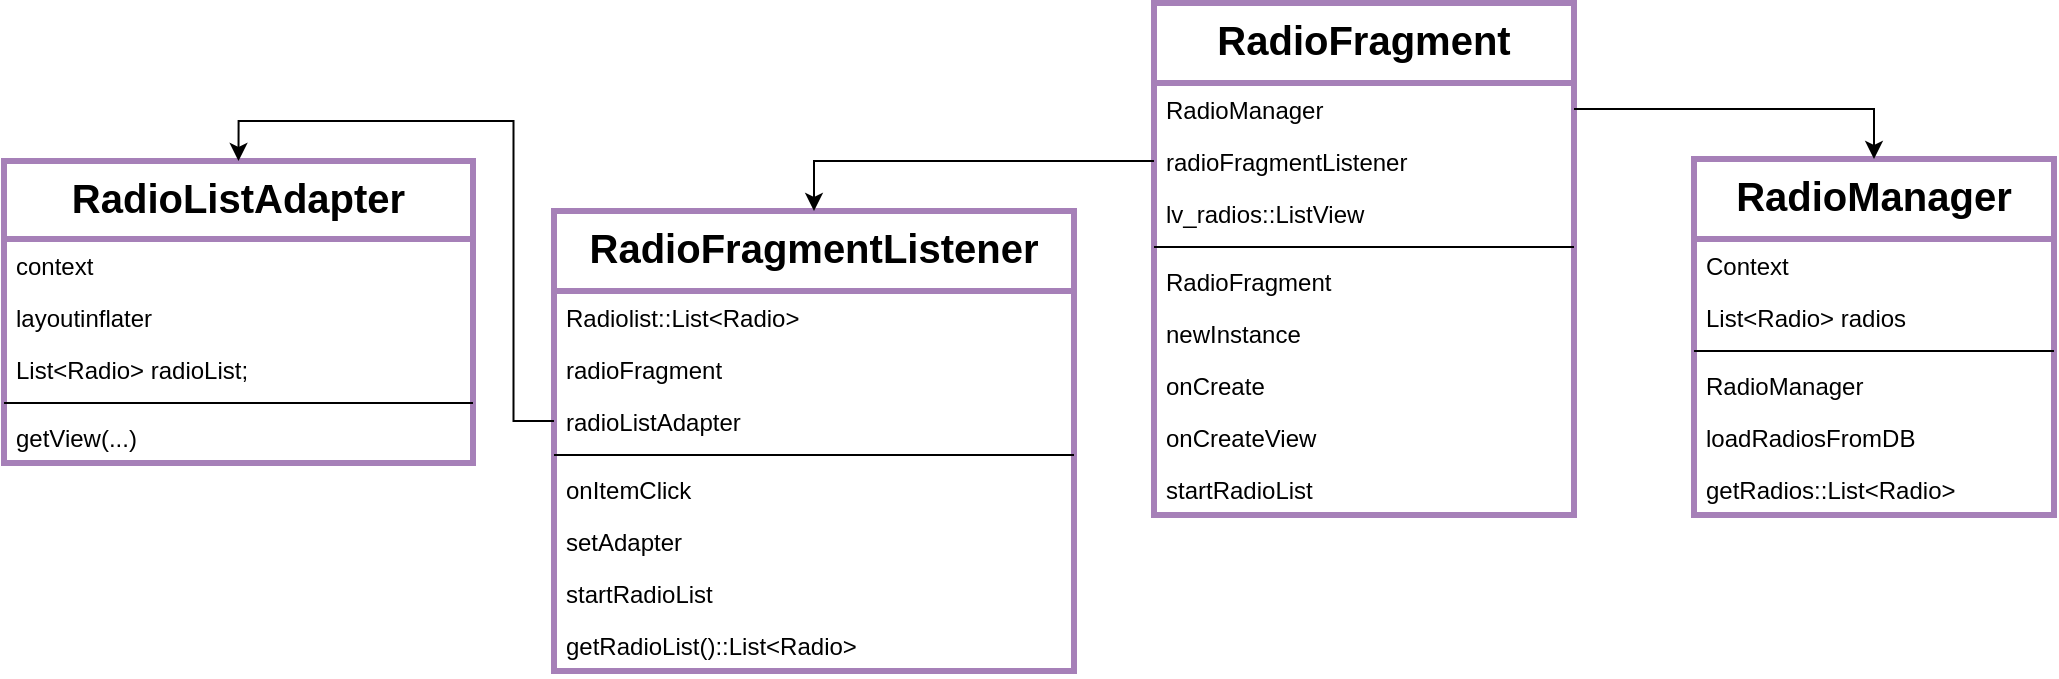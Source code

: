 <mxfile version="14.1.9" type="github">
  <diagram id="C5RBs43oDa-KdzZeNtuy" name="Page-1">
    <mxGraphModel dx="3555" dy="1838" grid="1" gridSize="10" guides="1" tooltips="1" connect="1" arrows="1" fold="1" page="1" pageScale="1" pageWidth="827" pageHeight="1169" math="0" shadow="0">
      <root>
        <mxCell id="WIyWlLk6GJQsqaUBKTNV-0" />
        <mxCell id="WIyWlLk6GJQsqaUBKTNV-1" parent="WIyWlLk6GJQsqaUBKTNV-0" />
        <mxCell id="1mXIrOWMaMzkS_SbFVk9-0" value="RadioFragment" style="swimlane;fontStyle=1;align=center;verticalAlign=top;childLayout=stackLayout;horizontal=1;startSize=40;horizontalStack=0;resizeParent=1;resizeParentMax=0;resizeLast=0;collapsible=1;marginBottom=0;fontSize=20;strokeColor=#A680B8;strokeWidth=3;" vertex="1" parent="WIyWlLk6GJQsqaUBKTNV-1">
          <mxGeometry x="880" y="1053.5" width="210" height="256" as="geometry" />
        </mxCell>
        <mxCell id="1mXIrOWMaMzkS_SbFVk9-1" value="RadioManager" style="text;strokeColor=none;fillColor=none;align=left;verticalAlign=top;spacingLeft=4;spacingRight=4;overflow=hidden;rotatable=0;points=[[0,0.5],[1,0.5]];portConstraint=eastwest;" vertex="1" parent="1mXIrOWMaMzkS_SbFVk9-0">
          <mxGeometry y="40" width="210" height="26" as="geometry" />
        </mxCell>
        <mxCell id="1mXIrOWMaMzkS_SbFVk9-2" value="radioFragmentListener" style="text;strokeColor=none;fillColor=none;align=left;verticalAlign=top;spacingLeft=4;spacingRight=4;overflow=hidden;rotatable=0;points=[[0,0.5],[1,0.5]];portConstraint=eastwest;" vertex="1" parent="1mXIrOWMaMzkS_SbFVk9-0">
          <mxGeometry y="66" width="210" height="26" as="geometry" />
        </mxCell>
        <mxCell id="1mXIrOWMaMzkS_SbFVk9-3" value="lv_radios::ListView" style="text;strokeColor=none;fillColor=none;align=left;verticalAlign=top;spacingLeft=4;spacingRight=4;overflow=hidden;rotatable=0;points=[[0,0.5],[1,0.5]];portConstraint=eastwest;" vertex="1" parent="1mXIrOWMaMzkS_SbFVk9-0">
          <mxGeometry y="92" width="210" height="26" as="geometry" />
        </mxCell>
        <mxCell id="1mXIrOWMaMzkS_SbFVk9-4" value="" style="line;strokeWidth=1;fillColor=none;align=left;verticalAlign=middle;spacingTop=-1;spacingLeft=3;spacingRight=3;rotatable=0;labelPosition=right;points=[];portConstraint=eastwest;" vertex="1" parent="1mXIrOWMaMzkS_SbFVk9-0">
          <mxGeometry y="118" width="210" height="8" as="geometry" />
        </mxCell>
        <mxCell id="1mXIrOWMaMzkS_SbFVk9-5" value="RadioFragment" style="text;strokeColor=none;fillColor=none;align=left;verticalAlign=top;spacingLeft=4;spacingRight=4;overflow=hidden;rotatable=0;points=[[0,0.5],[1,0.5]];portConstraint=eastwest;" vertex="1" parent="1mXIrOWMaMzkS_SbFVk9-0">
          <mxGeometry y="126" width="210" height="26" as="geometry" />
        </mxCell>
        <mxCell id="1mXIrOWMaMzkS_SbFVk9-6" value="newInstance" style="text;strokeColor=none;fillColor=none;align=left;verticalAlign=top;spacingLeft=4;spacingRight=4;overflow=hidden;rotatable=0;points=[[0,0.5],[1,0.5]];portConstraint=eastwest;" vertex="1" parent="1mXIrOWMaMzkS_SbFVk9-0">
          <mxGeometry y="152" width="210" height="26" as="geometry" />
        </mxCell>
        <mxCell id="1mXIrOWMaMzkS_SbFVk9-7" value="onCreate" style="text;strokeColor=none;fillColor=none;align=left;verticalAlign=top;spacingLeft=4;spacingRight=4;overflow=hidden;rotatable=0;points=[[0,0.5],[1,0.5]];portConstraint=eastwest;" vertex="1" parent="1mXIrOWMaMzkS_SbFVk9-0">
          <mxGeometry y="178" width="210" height="26" as="geometry" />
        </mxCell>
        <mxCell id="1mXIrOWMaMzkS_SbFVk9-8" value="onCreateView" style="text;strokeColor=none;fillColor=none;align=left;verticalAlign=top;spacingLeft=4;spacingRight=4;overflow=hidden;rotatable=0;points=[[0,0.5],[1,0.5]];portConstraint=eastwest;" vertex="1" parent="1mXIrOWMaMzkS_SbFVk9-0">
          <mxGeometry y="204" width="210" height="26" as="geometry" />
        </mxCell>
        <mxCell id="1mXIrOWMaMzkS_SbFVk9-9" value="startRadioList" style="text;strokeColor=none;fillColor=none;align=left;verticalAlign=top;spacingLeft=4;spacingRight=4;overflow=hidden;rotatable=0;points=[[0,0.5],[1,0.5]];portConstraint=eastwest;" vertex="1" parent="1mXIrOWMaMzkS_SbFVk9-0">
          <mxGeometry y="230" width="210" height="26" as="geometry" />
        </mxCell>
        <mxCell id="1mXIrOWMaMzkS_SbFVk9-10" value="RadioManager" style="swimlane;fontStyle=1;align=center;verticalAlign=top;childLayout=stackLayout;horizontal=1;startSize=40;horizontalStack=0;resizeParent=1;resizeParentMax=0;resizeLast=0;collapsible=1;marginBottom=0;fontSize=20;strokeColor=#A680B8;strokeWidth=3;" vertex="1" parent="WIyWlLk6GJQsqaUBKTNV-1">
          <mxGeometry x="1150" y="1131.5" width="180" height="178" as="geometry" />
        </mxCell>
        <mxCell id="1mXIrOWMaMzkS_SbFVk9-11" value="Context" style="text;strokeColor=none;fillColor=none;align=left;verticalAlign=top;spacingLeft=4;spacingRight=4;overflow=hidden;rotatable=0;points=[[0,0.5],[1,0.5]];portConstraint=eastwest;" vertex="1" parent="1mXIrOWMaMzkS_SbFVk9-10">
          <mxGeometry y="40" width="180" height="26" as="geometry" />
        </mxCell>
        <mxCell id="1mXIrOWMaMzkS_SbFVk9-12" value="List&lt;Radio&gt; radios" style="text;strokeColor=none;fillColor=none;align=left;verticalAlign=top;spacingLeft=4;spacingRight=4;overflow=hidden;rotatable=0;points=[[0,0.5],[1,0.5]];portConstraint=eastwest;" vertex="1" parent="1mXIrOWMaMzkS_SbFVk9-10">
          <mxGeometry y="66" width="180" height="26" as="geometry" />
        </mxCell>
        <mxCell id="1mXIrOWMaMzkS_SbFVk9-13" value="" style="line;strokeWidth=1;fillColor=none;align=left;verticalAlign=middle;spacingTop=-1;spacingLeft=3;spacingRight=3;rotatable=0;labelPosition=right;points=[];portConstraint=eastwest;" vertex="1" parent="1mXIrOWMaMzkS_SbFVk9-10">
          <mxGeometry y="92" width="180" height="8" as="geometry" />
        </mxCell>
        <mxCell id="1mXIrOWMaMzkS_SbFVk9-14" value="RadioManager" style="text;strokeColor=none;fillColor=none;align=left;verticalAlign=top;spacingLeft=4;spacingRight=4;overflow=hidden;rotatable=0;points=[[0,0.5],[1,0.5]];portConstraint=eastwest;" vertex="1" parent="1mXIrOWMaMzkS_SbFVk9-10">
          <mxGeometry y="100" width="180" height="26" as="geometry" />
        </mxCell>
        <mxCell id="1mXIrOWMaMzkS_SbFVk9-15" value="loadRadiosFromDB" style="text;strokeColor=none;fillColor=none;align=left;verticalAlign=top;spacingLeft=4;spacingRight=4;overflow=hidden;rotatable=0;points=[[0,0.5],[1,0.5]];portConstraint=eastwest;" vertex="1" parent="1mXIrOWMaMzkS_SbFVk9-10">
          <mxGeometry y="126" width="180" height="26" as="geometry" />
        </mxCell>
        <mxCell id="1mXIrOWMaMzkS_SbFVk9-16" value="getRadios::List&lt;Radio&gt;" style="text;strokeColor=none;fillColor=none;align=left;verticalAlign=top;spacingLeft=4;spacingRight=4;overflow=hidden;rotatable=0;points=[[0,0.5],[1,0.5]];portConstraint=eastwest;" vertex="1" parent="1mXIrOWMaMzkS_SbFVk9-10">
          <mxGeometry y="152" width="180" height="26" as="geometry" />
        </mxCell>
        <mxCell id="1mXIrOWMaMzkS_SbFVk9-17" value="RadioListAdapter" style="swimlane;fontStyle=1;align=center;verticalAlign=top;childLayout=stackLayout;horizontal=1;startSize=39;horizontalStack=0;resizeParent=1;resizeParentMax=0;resizeLast=0;collapsible=1;marginBottom=0;fontSize=20;strokeWidth=3;strokeColor=#A680B8;" vertex="1" parent="WIyWlLk6GJQsqaUBKTNV-1">
          <mxGeometry x="305" y="1132.5" width="234.5" height="151" as="geometry" />
        </mxCell>
        <mxCell id="1mXIrOWMaMzkS_SbFVk9-18" value="context" style="text;strokeColor=none;fillColor=none;align=left;verticalAlign=top;spacingLeft=4;spacingRight=4;overflow=hidden;rotatable=0;points=[[0,0.5],[1,0.5]];portConstraint=eastwest;" vertex="1" parent="1mXIrOWMaMzkS_SbFVk9-17">
          <mxGeometry y="39" width="234.5" height="26" as="geometry" />
        </mxCell>
        <mxCell id="1mXIrOWMaMzkS_SbFVk9-19" value="layoutinflater" style="text;strokeColor=none;fillColor=none;align=left;verticalAlign=top;spacingLeft=4;spacingRight=4;overflow=hidden;rotatable=0;points=[[0,0.5],[1,0.5]];portConstraint=eastwest;" vertex="1" parent="1mXIrOWMaMzkS_SbFVk9-17">
          <mxGeometry y="65" width="234.5" height="26" as="geometry" />
        </mxCell>
        <mxCell id="1mXIrOWMaMzkS_SbFVk9-20" value="List&lt;Radio&gt; radioList;" style="text;strokeColor=none;fillColor=none;align=left;verticalAlign=top;spacingLeft=4;spacingRight=4;overflow=hidden;rotatable=0;points=[[0,0.5],[1,0.5]];portConstraint=eastwest;" vertex="1" parent="1mXIrOWMaMzkS_SbFVk9-17">
          <mxGeometry y="91" width="234.5" height="26" as="geometry" />
        </mxCell>
        <mxCell id="1mXIrOWMaMzkS_SbFVk9-21" value="" style="line;strokeWidth=1;fillColor=none;align=left;verticalAlign=middle;spacingTop=-1;spacingLeft=3;spacingRight=3;rotatable=0;labelPosition=right;points=[];portConstraint=eastwest;" vertex="1" parent="1mXIrOWMaMzkS_SbFVk9-17">
          <mxGeometry y="117" width="234.5" height="8" as="geometry" />
        </mxCell>
        <mxCell id="1mXIrOWMaMzkS_SbFVk9-22" value="getView(...)" style="text;strokeColor=none;fillColor=none;align=left;verticalAlign=top;spacingLeft=4;spacingRight=4;overflow=hidden;rotatable=0;points=[[0,0.5],[1,0.5]];portConstraint=eastwest;" vertex="1" parent="1mXIrOWMaMzkS_SbFVk9-17">
          <mxGeometry y="125" width="234.5" height="26" as="geometry" />
        </mxCell>
        <mxCell id="1mXIrOWMaMzkS_SbFVk9-23" value="RadioFragmentListener" style="swimlane;fontStyle=1;align=center;verticalAlign=top;childLayout=stackLayout;horizontal=1;startSize=40;horizontalStack=0;resizeParent=1;resizeParentMax=0;resizeLast=0;collapsible=1;marginBottom=0;strokeWidth=3;fontSize=20;strokeColor=#A680B8;" vertex="1" parent="WIyWlLk6GJQsqaUBKTNV-1">
          <mxGeometry x="580" y="1157.5" width="260" height="230" as="geometry" />
        </mxCell>
        <mxCell id="1mXIrOWMaMzkS_SbFVk9-24" value="Radiolist::List&lt;Radio&gt;" style="text;strokeColor=none;fillColor=none;align=left;verticalAlign=top;spacingLeft=4;spacingRight=4;overflow=hidden;rotatable=0;points=[[0,0.5],[1,0.5]];portConstraint=eastwest;" vertex="1" parent="1mXIrOWMaMzkS_SbFVk9-23">
          <mxGeometry y="40" width="260" height="26" as="geometry" />
        </mxCell>
        <mxCell id="1mXIrOWMaMzkS_SbFVk9-25" value="radioFragment" style="text;strokeColor=none;fillColor=none;align=left;verticalAlign=top;spacingLeft=4;spacingRight=4;overflow=hidden;rotatable=0;points=[[0,0.5],[1,0.5]];portConstraint=eastwest;" vertex="1" parent="1mXIrOWMaMzkS_SbFVk9-23">
          <mxGeometry y="66" width="260" height="26" as="geometry" />
        </mxCell>
        <mxCell id="1mXIrOWMaMzkS_SbFVk9-26" value="radioListAdapter" style="text;strokeColor=none;fillColor=none;align=left;verticalAlign=top;spacingLeft=4;spacingRight=4;overflow=hidden;rotatable=0;points=[[0,0.5],[1,0.5]];portConstraint=eastwest;" vertex="1" parent="1mXIrOWMaMzkS_SbFVk9-23">
          <mxGeometry y="92" width="260" height="26" as="geometry" />
        </mxCell>
        <mxCell id="1mXIrOWMaMzkS_SbFVk9-27" value="" style="line;strokeWidth=1;fillColor=none;align=left;verticalAlign=middle;spacingTop=-1;spacingLeft=3;spacingRight=3;rotatable=0;labelPosition=right;points=[];portConstraint=eastwest;" vertex="1" parent="1mXIrOWMaMzkS_SbFVk9-23">
          <mxGeometry y="118" width="260" height="8" as="geometry" />
        </mxCell>
        <mxCell id="1mXIrOWMaMzkS_SbFVk9-28" value="onItemClick" style="text;strokeColor=none;fillColor=none;align=left;verticalAlign=top;spacingLeft=4;spacingRight=4;overflow=hidden;rotatable=0;points=[[0,0.5],[1,0.5]];portConstraint=eastwest;" vertex="1" parent="1mXIrOWMaMzkS_SbFVk9-23">
          <mxGeometry y="126" width="260" height="26" as="geometry" />
        </mxCell>
        <mxCell id="1mXIrOWMaMzkS_SbFVk9-29" value="setAdapter" style="text;strokeColor=none;fillColor=none;align=left;verticalAlign=top;spacingLeft=4;spacingRight=4;overflow=hidden;rotatable=0;points=[[0,0.5],[1,0.5]];portConstraint=eastwest;" vertex="1" parent="1mXIrOWMaMzkS_SbFVk9-23">
          <mxGeometry y="152" width="260" height="26" as="geometry" />
        </mxCell>
        <mxCell id="1mXIrOWMaMzkS_SbFVk9-30" value="startRadioList" style="text;strokeColor=none;fillColor=none;align=left;verticalAlign=top;spacingLeft=4;spacingRight=4;overflow=hidden;rotatable=0;points=[[0,0.5],[1,0.5]];portConstraint=eastwest;" vertex="1" parent="1mXIrOWMaMzkS_SbFVk9-23">
          <mxGeometry y="178" width="260" height="26" as="geometry" />
        </mxCell>
        <mxCell id="1mXIrOWMaMzkS_SbFVk9-31" value="getRadioList()::List&lt;Radio&gt;" style="text;strokeColor=none;fillColor=none;align=left;verticalAlign=top;spacingLeft=4;spacingRight=4;overflow=hidden;rotatable=0;points=[[0,0.5],[1,0.5]];portConstraint=eastwest;" vertex="1" parent="1mXIrOWMaMzkS_SbFVk9-23">
          <mxGeometry y="204" width="260" height="26" as="geometry" />
        </mxCell>
        <mxCell id="1mXIrOWMaMzkS_SbFVk9-32" style="edgeStyle=orthogonalEdgeStyle;rounded=0;orthogonalLoop=1;jettySize=auto;html=1;entryX=0.5;entryY=0;entryDx=0;entryDy=0;fontSize=20;fontColor=#000000;" edge="1" parent="WIyWlLk6GJQsqaUBKTNV-1" source="1mXIrOWMaMzkS_SbFVk9-2" target="1mXIrOWMaMzkS_SbFVk9-23">
          <mxGeometry relative="1" as="geometry" />
        </mxCell>
        <mxCell id="1mXIrOWMaMzkS_SbFVk9-33" style="edgeStyle=orthogonalEdgeStyle;rounded=0;orthogonalLoop=1;jettySize=auto;html=1;entryX=0.5;entryY=0;entryDx=0;entryDy=0;fontSize=20;fontColor=#000000;" edge="1" parent="WIyWlLk6GJQsqaUBKTNV-1" source="1mXIrOWMaMzkS_SbFVk9-26" target="1mXIrOWMaMzkS_SbFVk9-17">
          <mxGeometry relative="1" as="geometry" />
        </mxCell>
        <mxCell id="1mXIrOWMaMzkS_SbFVk9-34" style="edgeStyle=orthogonalEdgeStyle;rounded=0;orthogonalLoop=1;jettySize=auto;html=1;entryX=0.5;entryY=0;entryDx=0;entryDy=0;fontSize=20;fontColor=#000000;" edge="1" parent="WIyWlLk6GJQsqaUBKTNV-1" source="1mXIrOWMaMzkS_SbFVk9-1" target="1mXIrOWMaMzkS_SbFVk9-10">
          <mxGeometry relative="1" as="geometry" />
        </mxCell>
      </root>
    </mxGraphModel>
  </diagram>
</mxfile>
